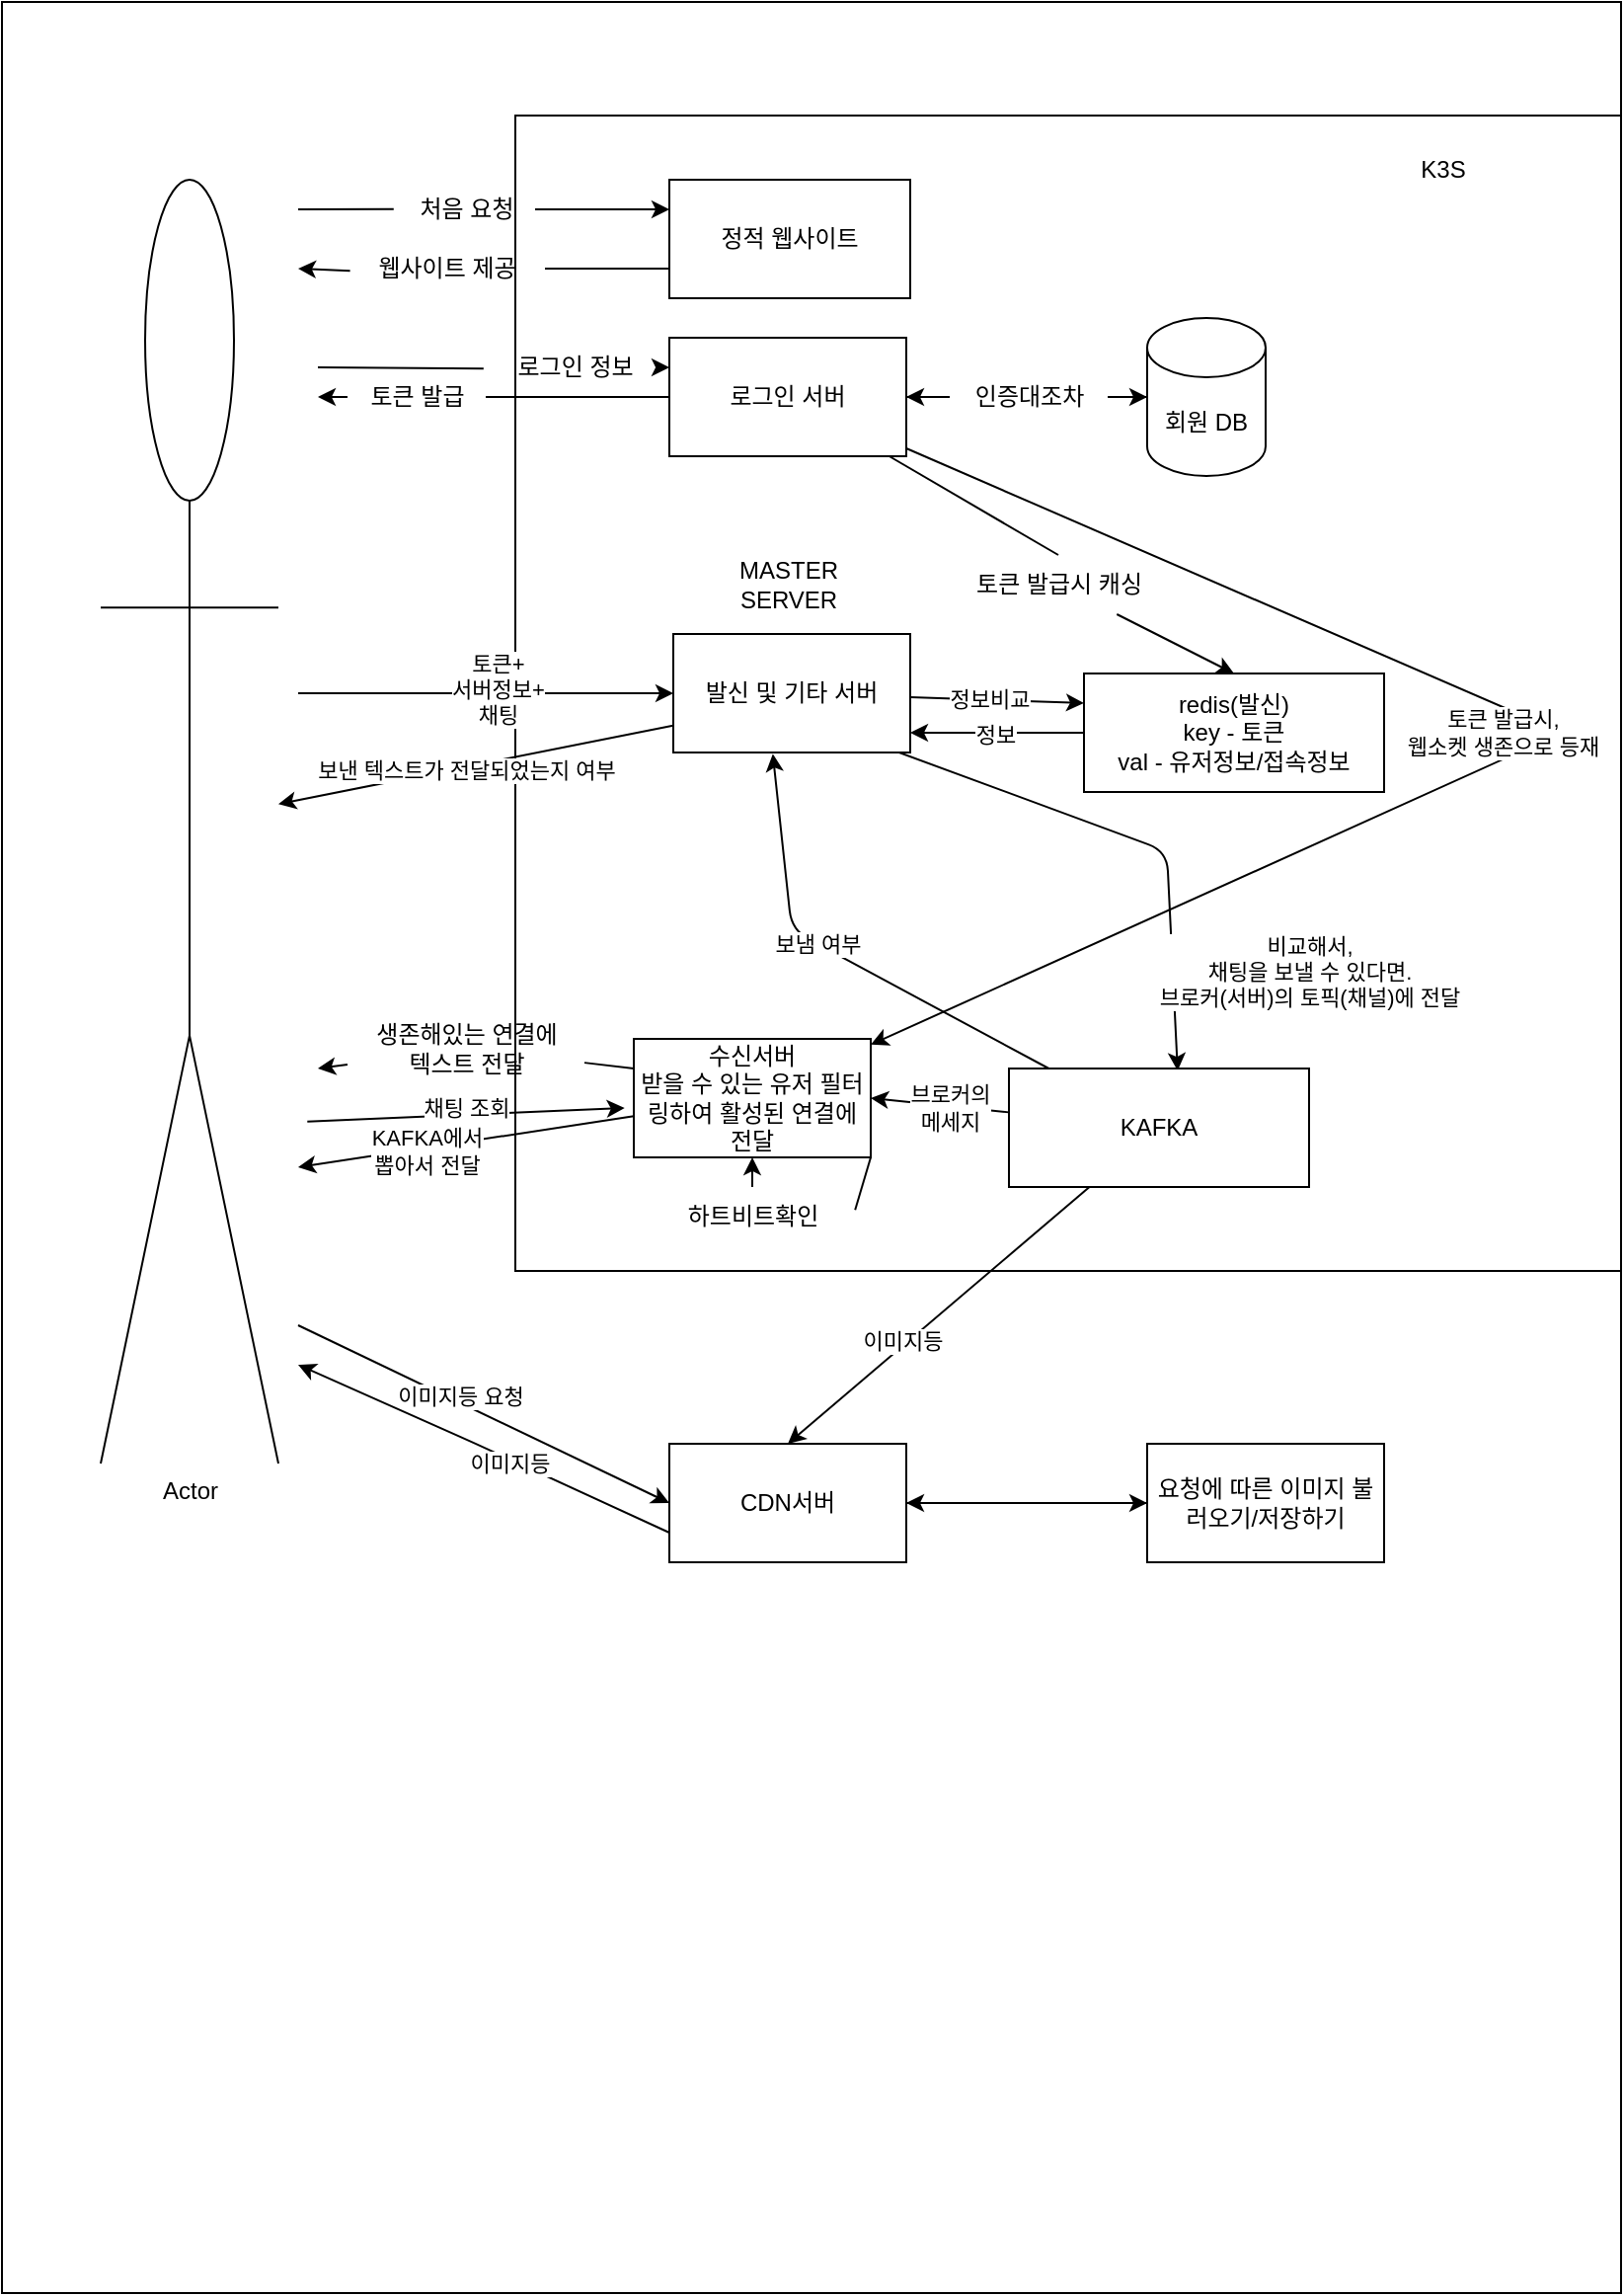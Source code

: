 <mxfile>
    <diagram id="khsPVaG8tn4TvIWuG0dd" name="페이지-1">
        <mxGraphModel dx="1030" dy="425" grid="1" gridSize="10" guides="1" tooltips="1" connect="1" arrows="1" fold="1" page="1" pageScale="1" pageWidth="827" pageHeight="1169" math="0" shadow="0">
            <root>
                <mxCell id="0"/>
                <mxCell id="1" parent="0"/>
                <mxCell id="89" value="" style="rounded=0;whiteSpace=wrap;html=1;" vertex="1" parent="1">
                    <mxGeometry width="820" height="1160" as="geometry"/>
                </mxCell>
                <mxCell id="78" value="" style="rounded=0;whiteSpace=wrap;html=1;" vertex="1" parent="1">
                    <mxGeometry x="260" y="57.5" width="560" height="585" as="geometry"/>
                </mxCell>
                <mxCell id="4" style="edgeStyle=none;html=1;entryX=0;entryY=0.25;entryDx=0;entryDy=0;startArrow=none;" edge="1" parent="1" source="5" target="3">
                    <mxGeometry relative="1" as="geometry">
                        <mxPoint x="150" y="105" as="sourcePoint"/>
                        <mxPoint x="320" y="40" as="targetPoint"/>
                    </mxGeometry>
                </mxCell>
                <mxCell id="10" style="edgeStyle=none;html=1;entryX=0;entryY=0.25;entryDx=0;entryDy=0;startArrow=none;" edge="1" parent="1" source="11" target="8">
                    <mxGeometry relative="1" as="geometry">
                        <mxPoint x="160" y="185" as="sourcePoint"/>
                    </mxGeometry>
                </mxCell>
                <mxCell id="43" style="edgeStyle=none;html=1;entryX=0;entryY=0.5;entryDx=0;entryDy=0;" edge="1" parent="1" target="25">
                    <mxGeometry relative="1" as="geometry">
                        <mxPoint x="150" y="670" as="sourcePoint"/>
                    </mxGeometry>
                </mxCell>
                <mxCell id="44" value="이미지등&amp;nbsp;요청" style="edgeLabel;html=1;align=center;verticalAlign=middle;resizable=0;points=[];" vertex="1" connectable="0" parent="43">
                    <mxGeometry x="-0.139" y="3" relative="1" as="geometry">
                        <mxPoint as="offset"/>
                    </mxGeometry>
                </mxCell>
                <mxCell id="50" style="edgeStyle=none;html=1;entryX=0;entryY=0.5;entryDx=0;entryDy=0;" edge="1" parent="1" target="23">
                    <mxGeometry relative="1" as="geometry">
                        <mxPoint x="150" y="350" as="sourcePoint"/>
                    </mxGeometry>
                </mxCell>
                <mxCell id="53" value="토큰+&lt;br&gt;서버정보+&lt;br&gt;채팅" style="edgeLabel;html=1;align=center;verticalAlign=middle;resizable=0;points=[];" vertex="1" connectable="0" parent="50">
                    <mxGeometry x="0.062" y="2" relative="1" as="geometry">
                        <mxPoint as="offset"/>
                    </mxGeometry>
                </mxCell>
                <mxCell id="83" style="edgeStyle=none;html=1;entryX=0.006;entryY=0.649;entryDx=0;entryDy=0;entryPerimeter=0;" edge="1" parent="1">
                    <mxGeometry relative="1" as="geometry">
                        <mxPoint x="154.64" y="566.822" as="sourcePoint"/>
                        <mxPoint x="315.36" y="560.0" as="targetPoint"/>
                    </mxGeometry>
                </mxCell>
                <mxCell id="84" value="채팅 조회" style="edgeLabel;html=1;align=center;verticalAlign=middle;resizable=0;points=[];" vertex="1" connectable="0" parent="83">
                    <mxGeometry x="-0.236" y="2" relative="1" as="geometry">
                        <mxPoint x="19" y="-2" as="offset"/>
                    </mxGeometry>
                </mxCell>
                <mxCell id="2" value="Actor" style="shape=umlActor;verticalLabelPosition=bottom;verticalAlign=top;html=1;outlineConnect=0;" vertex="1" parent="1">
                    <mxGeometry x="50" y="90" width="90" height="650" as="geometry"/>
                </mxCell>
                <mxCell id="6" style="edgeStyle=none;html=1;exitX=0.013;exitY=0.538;exitDx=0;exitDy=0;startArrow=none;exitPerimeter=0;" edge="1" parent="1" source="7">
                    <mxGeometry relative="1" as="geometry">
                        <mxPoint x="150" y="135" as="targetPoint"/>
                    </mxGeometry>
                </mxCell>
                <mxCell id="3" value="정적 웹사이트" style="rounded=0;whiteSpace=wrap;html=1;" vertex="1" parent="1">
                    <mxGeometry x="338" y="90" width="122" height="60" as="geometry"/>
                </mxCell>
                <mxCell id="13" style="edgeStyle=none;html=1;entryX=0;entryY=0.5;entryDx=0;entryDy=0;entryPerimeter=0;startArrow=none;" edge="1" parent="1" source="14" target="12">
                    <mxGeometry relative="1" as="geometry"/>
                </mxCell>
                <mxCell id="16" style="edgeStyle=none;html=1;entryX=0.5;entryY=0;entryDx=0;entryDy=0;startArrow=none;" edge="1" parent="1" source="22" target="21">
                    <mxGeometry relative="1" as="geometry">
                        <mxPoint x="400" y="280" as="targetPoint"/>
                    </mxGeometry>
                </mxCell>
                <mxCell id="18" style="edgeStyle=none;html=1;startArrow=none;" edge="1" parent="1" source="19">
                    <mxGeometry relative="1" as="geometry">
                        <mxPoint x="160" y="200" as="targetPoint"/>
                    </mxGeometry>
                </mxCell>
                <mxCell id="67" style="edgeStyle=none;html=1;" edge="1" parent="1" source="8" target="24">
                    <mxGeometry relative="1" as="geometry">
                        <Array as="points">
                            <mxPoint x="790" y="370"/>
                        </Array>
                    </mxGeometry>
                </mxCell>
                <mxCell id="68" value="토큰 발급시,&lt;br&gt;웹소켓 생존으로 등재" style="edgeLabel;html=1;align=center;verticalAlign=middle;resizable=0;points=[];" vertex="1" connectable="0" parent="67">
                    <mxGeometry x="-0.05" y="-1" relative="1" as="geometry">
                        <mxPoint x="-23" y="2" as="offset"/>
                    </mxGeometry>
                </mxCell>
                <mxCell id="8" value="로그인 서버" style="rounded=0;whiteSpace=wrap;html=1;" vertex="1" parent="1">
                    <mxGeometry x="338" y="170" width="120" height="60" as="geometry"/>
                </mxCell>
                <mxCell id="15" style="edgeStyle=none;html=1;entryX=1;entryY=0.5;entryDx=0;entryDy=0;startArrow=none;" edge="1" parent="1" source="14" target="8">
                    <mxGeometry relative="1" as="geometry"/>
                </mxCell>
                <mxCell id="12" value="회원 DB" style="shape=cylinder3;whiteSpace=wrap;html=1;boundedLbl=1;backgroundOutline=1;size=15;" vertex="1" parent="1">
                    <mxGeometry x="580" y="160" width="60" height="80" as="geometry"/>
                </mxCell>
                <mxCell id="54" style="edgeStyle=none;html=1;entryX=1;entryY=0.833;entryDx=0;entryDy=0;entryPerimeter=0;" edge="1" parent="1" source="21" target="23">
                    <mxGeometry relative="1" as="geometry">
                        <Array as="points">
                            <mxPoint x="510" y="370"/>
                        </Array>
                    </mxGeometry>
                </mxCell>
                <mxCell id="65" value="정보" style="edgeLabel;html=1;align=center;verticalAlign=middle;resizable=0;points=[];" vertex="1" connectable="0" parent="54">
                    <mxGeometry x="0.024" y="1" relative="1" as="geometry">
                        <mxPoint as="offset"/>
                    </mxGeometry>
                </mxCell>
                <mxCell id="21" value="redis(발신)&lt;br&gt;key - 토큰&lt;br&gt;val - 유저정보/접속정보" style="rounded=0;whiteSpace=wrap;html=1;" vertex="1" parent="1">
                    <mxGeometry x="548" y="340" width="152" height="60" as="geometry"/>
                </mxCell>
                <mxCell id="37" style="edgeStyle=none;html=1;entryX=0.562;entryY=0.018;entryDx=0;entryDy=0;entryPerimeter=0;" edge="1" parent="1" target="33">
                    <mxGeometry relative="1" as="geometry">
                        <mxPoint x="454.4" y="380" as="sourcePoint"/>
                        <mxPoint x="640" y="525" as="targetPoint"/>
                        <Array as="points">
                            <mxPoint x="590" y="430"/>
                        </Array>
                    </mxGeometry>
                </mxCell>
                <mxCell id="66" value="비교해서,&lt;br&gt;채팅을 보낼 수 있다면.&lt;br&gt;브로커(서버)의 토픽(채널)에 전달" style="edgeLabel;html=1;align=center;verticalAlign=middle;resizable=0;points=[];" vertex="1" connectable="0" parent="37">
                    <mxGeometry x="-0.358" y="-1" relative="1" as="geometry">
                        <mxPoint x="131" y="81" as="offset"/>
                    </mxGeometry>
                </mxCell>
                <mxCell id="48" style="edgeStyle=none;html=1;entryX=0;entryY=0.25;entryDx=0;entryDy=0;" edge="1" parent="1" source="23" target="21">
                    <mxGeometry relative="1" as="geometry"/>
                </mxCell>
                <mxCell id="49" value="정보비교" style="edgeLabel;html=1;align=center;verticalAlign=middle;resizable=0;points=[];" vertex="1" connectable="0" parent="48">
                    <mxGeometry x="-0.206" y="1" relative="1" as="geometry">
                        <mxPoint x="5" y="1" as="offset"/>
                    </mxGeometry>
                </mxCell>
                <mxCell id="69" style="edgeStyle=none;html=1;" edge="1" parent="1" target="2">
                    <mxGeometry relative="1" as="geometry">
                        <mxPoint x="360" y="362.4" as="sourcePoint"/>
                        <mxPoint x="170" y="377.6" as="targetPoint"/>
                    </mxGeometry>
                </mxCell>
                <mxCell id="70" value="보낸 텍스트가 전달되었는지 여부" style="edgeLabel;html=1;align=center;verticalAlign=middle;resizable=0;points=[];" vertex="1" connectable="0" parent="69">
                    <mxGeometry x="0.194" relative="1" as="geometry">
                        <mxPoint x="6" as="offset"/>
                    </mxGeometry>
                </mxCell>
                <mxCell id="23" value="발신 및 기타 서버" style="rounded=0;whiteSpace=wrap;html=1;" vertex="1" parent="1">
                    <mxGeometry x="340" y="320" width="120" height="60" as="geometry"/>
                </mxCell>
                <mxCell id="34" style="edgeStyle=none;html=1;startArrow=none;" edge="1" parent="1" source="41">
                    <mxGeometry relative="1" as="geometry">
                        <mxPoint x="160" y="540" as="targetPoint"/>
                    </mxGeometry>
                </mxCell>
                <mxCell id="86" style="edgeStyle=none;html=1;" edge="1" parent="1" source="24">
                    <mxGeometry relative="1" as="geometry">
                        <mxPoint x="150" y="590" as="targetPoint"/>
                    </mxGeometry>
                </mxCell>
                <mxCell id="88" value="KAFKA에서 &lt;br&gt;뽑아서 전달" style="edgeLabel;html=1;align=center;verticalAlign=middle;resizable=0;points=[];" vertex="1" connectable="0" parent="86">
                    <mxGeometry x="0.246" y="2" relative="1" as="geometry">
                        <mxPoint as="offset"/>
                    </mxGeometry>
                </mxCell>
                <mxCell id="24" value="수신서버&lt;br&gt;받을 수 있는 유저 필터링하여 활성된 연결에 전달" style="rounded=0;whiteSpace=wrap;html=1;" vertex="1" parent="1">
                    <mxGeometry x="320" y="525" width="120" height="60" as="geometry"/>
                </mxCell>
                <mxCell id="29" value="" style="edgeStyle=none;html=1;" edge="1" parent="1" source="25" target="28">
                    <mxGeometry relative="1" as="geometry"/>
                </mxCell>
                <mxCell id="45" style="edgeStyle=none;html=1;exitX=0;exitY=0.75;exitDx=0;exitDy=0;" edge="1" parent="1" source="25">
                    <mxGeometry relative="1" as="geometry">
                        <mxPoint x="150" y="690" as="targetPoint"/>
                        <Array as="points">
                            <mxPoint x="240" y="730"/>
                        </Array>
                    </mxGeometry>
                </mxCell>
                <mxCell id="46" value="이미지등" style="edgeLabel;html=1;align=center;verticalAlign=middle;resizable=0;points=[];" vertex="1" connectable="0" parent="45">
                    <mxGeometry x="-0.14" y="2" relative="1" as="geometry">
                        <mxPoint as="offset"/>
                    </mxGeometry>
                </mxCell>
                <mxCell id="25" value="CDN서버" style="rounded=0;whiteSpace=wrap;html=1;" vertex="1" parent="1">
                    <mxGeometry x="338" y="730" width="120" height="60" as="geometry"/>
                </mxCell>
                <mxCell id="30" value="" style="edgeStyle=none;html=1;" edge="1" parent="1" source="28" target="25">
                    <mxGeometry relative="1" as="geometry"/>
                </mxCell>
                <mxCell id="28" value="요청에 따른 이미지 불러오기/저장하기" style="whiteSpace=wrap;html=1;rounded=0;" vertex="1" parent="1">
                    <mxGeometry x="580" y="730" width="120" height="60" as="geometry"/>
                </mxCell>
                <mxCell id="38" style="edgeStyle=none;html=1;entryX=0.5;entryY=0;entryDx=0;entryDy=0;" edge="1" parent="1" source="33" target="25">
                    <mxGeometry relative="1" as="geometry"/>
                </mxCell>
                <mxCell id="47" value="이미지등" style="edgeLabel;html=1;align=center;verticalAlign=middle;resizable=0;points=[];" vertex="1" connectable="0" parent="38">
                    <mxGeometry x="0.224" y="-2" relative="1" as="geometry">
                        <mxPoint as="offset"/>
                    </mxGeometry>
                </mxCell>
                <mxCell id="71" style="edgeStyle=none;html=1;entryX=0.42;entryY=1.012;entryDx=0;entryDy=0;entryPerimeter=0;" edge="1" parent="1" source="33" target="23">
                    <mxGeometry relative="1" as="geometry">
                        <Array as="points">
                            <mxPoint x="400" y="470"/>
                        </Array>
                    </mxGeometry>
                </mxCell>
                <mxCell id="72" value="보냄 여부" style="edgeLabel;html=1;align=center;verticalAlign=middle;resizable=0;points=[];" vertex="1" connectable="0" parent="71">
                    <mxGeometry x="0.121" relative="1" as="geometry">
                        <mxPoint as="offset"/>
                    </mxGeometry>
                </mxCell>
                <mxCell id="33" value="KAFKA" style="whiteSpace=wrap;html=1;" vertex="1" parent="1">
                    <mxGeometry x="510" y="540" width="152" height="60" as="geometry"/>
                </mxCell>
                <mxCell id="40" value="" style="edgeStyle=none;html=1;endArrow=none;exitX=0;exitY=0.25;exitDx=0;exitDy=0;" edge="1" parent="1" source="24" target="41">
                    <mxGeometry relative="1" as="geometry">
                        <mxPoint x="339" y="538.682" as="sourcePoint"/>
                        <mxPoint x="160" y="490" as="targetPoint"/>
                    </mxGeometry>
                </mxCell>
                <mxCell id="41" value="생존해있는 연결에&lt;br&gt;텍스트 전달" style="text;html=1;align=center;verticalAlign=middle;resizable=0;points=[];autosize=1;strokeColor=none;fillColor=none;" vertex="1" parent="1">
                    <mxGeometry x="175" y="510" width="120" height="40" as="geometry"/>
                </mxCell>
                <mxCell id="55" value="" style="edgeStyle=none;html=1;entryX=0.5;entryY=0;entryDx=0;entryDy=0;endArrow=none;" edge="1" parent="1" source="8" target="22">
                    <mxGeometry relative="1" as="geometry">
                        <mxPoint x="624" y="340" as="targetPoint"/>
                        <mxPoint x="446.429" y="230" as="sourcePoint"/>
                    </mxGeometry>
                </mxCell>
                <mxCell id="22" value="토큰 발급시 캐싱" style="text;html=1;align=center;verticalAlign=middle;resizable=0;points=[];autosize=1;strokeColor=none;fillColor=none;" vertex="1" parent="1">
                    <mxGeometry x="480" y="280" width="110" height="30" as="geometry"/>
                </mxCell>
                <mxCell id="56" value="" style="edgeStyle=none;html=1;entryX=1;entryY=0.5;entryDx=0;entryDy=0;endArrow=none;" edge="1" parent="1" source="12" target="14">
                    <mxGeometry relative="1" as="geometry">
                        <mxPoint x="580" y="200" as="sourcePoint"/>
                        <mxPoint x="458" y="200" as="targetPoint"/>
                    </mxGeometry>
                </mxCell>
                <mxCell id="57" value="" style="edgeStyle=none;html=1;entryX=0;entryY=0.5;entryDx=0;entryDy=0;entryPerimeter=0;endArrow=none;" edge="1" parent="1" source="8" target="14">
                    <mxGeometry relative="1" as="geometry">
                        <mxPoint x="458" y="200" as="sourcePoint"/>
                        <mxPoint x="580" y="200" as="targetPoint"/>
                    </mxGeometry>
                </mxCell>
                <mxCell id="14" value="인증대조차" style="text;html=1;align=center;verticalAlign=middle;resizable=0;points=[];autosize=1;strokeColor=none;fillColor=none;" vertex="1" parent="1">
                    <mxGeometry x="480" y="185" width="80" height="30" as="geometry"/>
                </mxCell>
                <mxCell id="58" value="" style="edgeStyle=none;html=1;entryX=-0.012;entryY=0.522;entryDx=0;entryDy=0;endArrow=none;entryPerimeter=0;" edge="1" parent="1" target="11">
                    <mxGeometry relative="1" as="geometry">
                        <mxPoint x="160" y="185" as="sourcePoint"/>
                        <mxPoint x="338" y="185" as="targetPoint"/>
                    </mxGeometry>
                </mxCell>
                <mxCell id="11" value="로그인 정보" style="text;html=1;align=center;verticalAlign=middle;resizable=0;points=[];autosize=1;strokeColor=none;fillColor=none;" vertex="1" parent="1">
                    <mxGeometry x="245" y="170" width="90" height="30" as="geometry"/>
                </mxCell>
                <mxCell id="59" value="" style="edgeStyle=none;html=1;endArrow=none;" edge="1" parent="1" source="8" target="19">
                    <mxGeometry relative="1" as="geometry">
                        <mxPoint x="160" y="200" as="targetPoint"/>
                        <mxPoint x="338" y="200" as="sourcePoint"/>
                    </mxGeometry>
                </mxCell>
                <mxCell id="19" value="토큰 발급" style="text;html=1;align=center;verticalAlign=middle;resizable=0;points=[];autosize=1;strokeColor=none;fillColor=none;" vertex="1" parent="1">
                    <mxGeometry x="175" y="185" width="70" height="30" as="geometry"/>
                </mxCell>
                <mxCell id="61" value="" style="edgeStyle=none;html=1;entryX=-0.023;entryY=0.497;entryDx=0;entryDy=0;endArrow=none;entryPerimeter=0;" edge="1" parent="1" target="5">
                    <mxGeometry relative="1" as="geometry">
                        <mxPoint x="150" y="105" as="sourcePoint"/>
                        <mxPoint x="338" y="105" as="targetPoint"/>
                    </mxGeometry>
                </mxCell>
                <mxCell id="5" value="처음 요청" style="text;html=1;align=center;verticalAlign=middle;resizable=0;points=[];autosize=1;strokeColor=none;fillColor=none;" vertex="1" parent="1">
                    <mxGeometry x="200" y="90" width="70" height="30" as="geometry"/>
                </mxCell>
                <mxCell id="63" value="" style="edgeStyle=none;html=1;exitX=0;exitY=0.75;exitDx=0;exitDy=0;endArrow=none;" edge="1" parent="1" source="3" target="7">
                    <mxGeometry relative="1" as="geometry">
                        <mxPoint x="338" y="135" as="sourcePoint"/>
                        <mxPoint x="150" y="135" as="targetPoint"/>
                    </mxGeometry>
                </mxCell>
                <mxCell id="7" value="웹사이트 제공" style="text;html=1;align=center;verticalAlign=middle;resizable=0;points=[];autosize=1;strokeColor=none;fillColor=none;" vertex="1" parent="1">
                    <mxGeometry x="175" y="120" width="100" height="30" as="geometry"/>
                </mxCell>
                <mxCell id="74" value="MASTER&lt;br&gt;SERVER" style="text;html=1;align=center;verticalAlign=middle;resizable=0;points=[];autosize=1;strokeColor=none;fillColor=none;" vertex="1" parent="1">
                    <mxGeometry x="363" y="275" width="70" height="40" as="geometry"/>
                </mxCell>
                <mxCell id="77" value="" style="edgeStyle=none;html=1;entryX=1.021;entryY=0.387;entryDx=0;entryDy=0;endArrow=none;entryPerimeter=0;exitX=1;exitY=1;exitDx=0;exitDy=0;" edge="1" parent="1" source="24" target="76">
                    <mxGeometry relative="1" as="geometry">
                        <mxPoint x="380" y="585" as="targetPoint"/>
                        <mxPoint x="320" y="562.5" as="sourcePoint"/>
                        <Array as="points"/>
                    </mxGeometry>
                </mxCell>
                <mxCell id="81" style="edgeStyle=none;html=1;" edge="1" parent="1" source="76" target="24">
                    <mxGeometry relative="1" as="geometry"/>
                </mxCell>
                <mxCell id="76" value="하트비트확인" style="text;html=1;align=center;verticalAlign=middle;resizable=0;points=[];autosize=1;strokeColor=none;fillColor=none;" vertex="1" parent="1">
                    <mxGeometry x="330" y="600" width="100" height="30" as="geometry"/>
                </mxCell>
                <mxCell id="80" value="K3S" style="text;html=1;strokeColor=none;fillColor=none;align=center;verticalAlign=middle;whiteSpace=wrap;rounded=0;" vertex="1" parent="1">
                    <mxGeometry x="700" y="70" width="60" height="30" as="geometry"/>
                </mxCell>
                <mxCell id="64" style="edgeStyle=none;html=1;entryX=1;entryY=0.5;entryDx=0;entryDy=0;" edge="1" parent="1" source="33" target="24">
                    <mxGeometry relative="1" as="geometry"/>
                </mxCell>
                <mxCell id="82" value="브로커의 &lt;br&gt;메세지" style="edgeLabel;html=1;align=center;verticalAlign=middle;resizable=0;points=[];" vertex="1" connectable="0" parent="64">
                    <mxGeometry x="0.196" y="1" relative="1" as="geometry">
                        <mxPoint x="12" y="1" as="offset"/>
                    </mxGeometry>
                </mxCell>
            </root>
        </mxGraphModel>
    </diagram>
</mxfile>